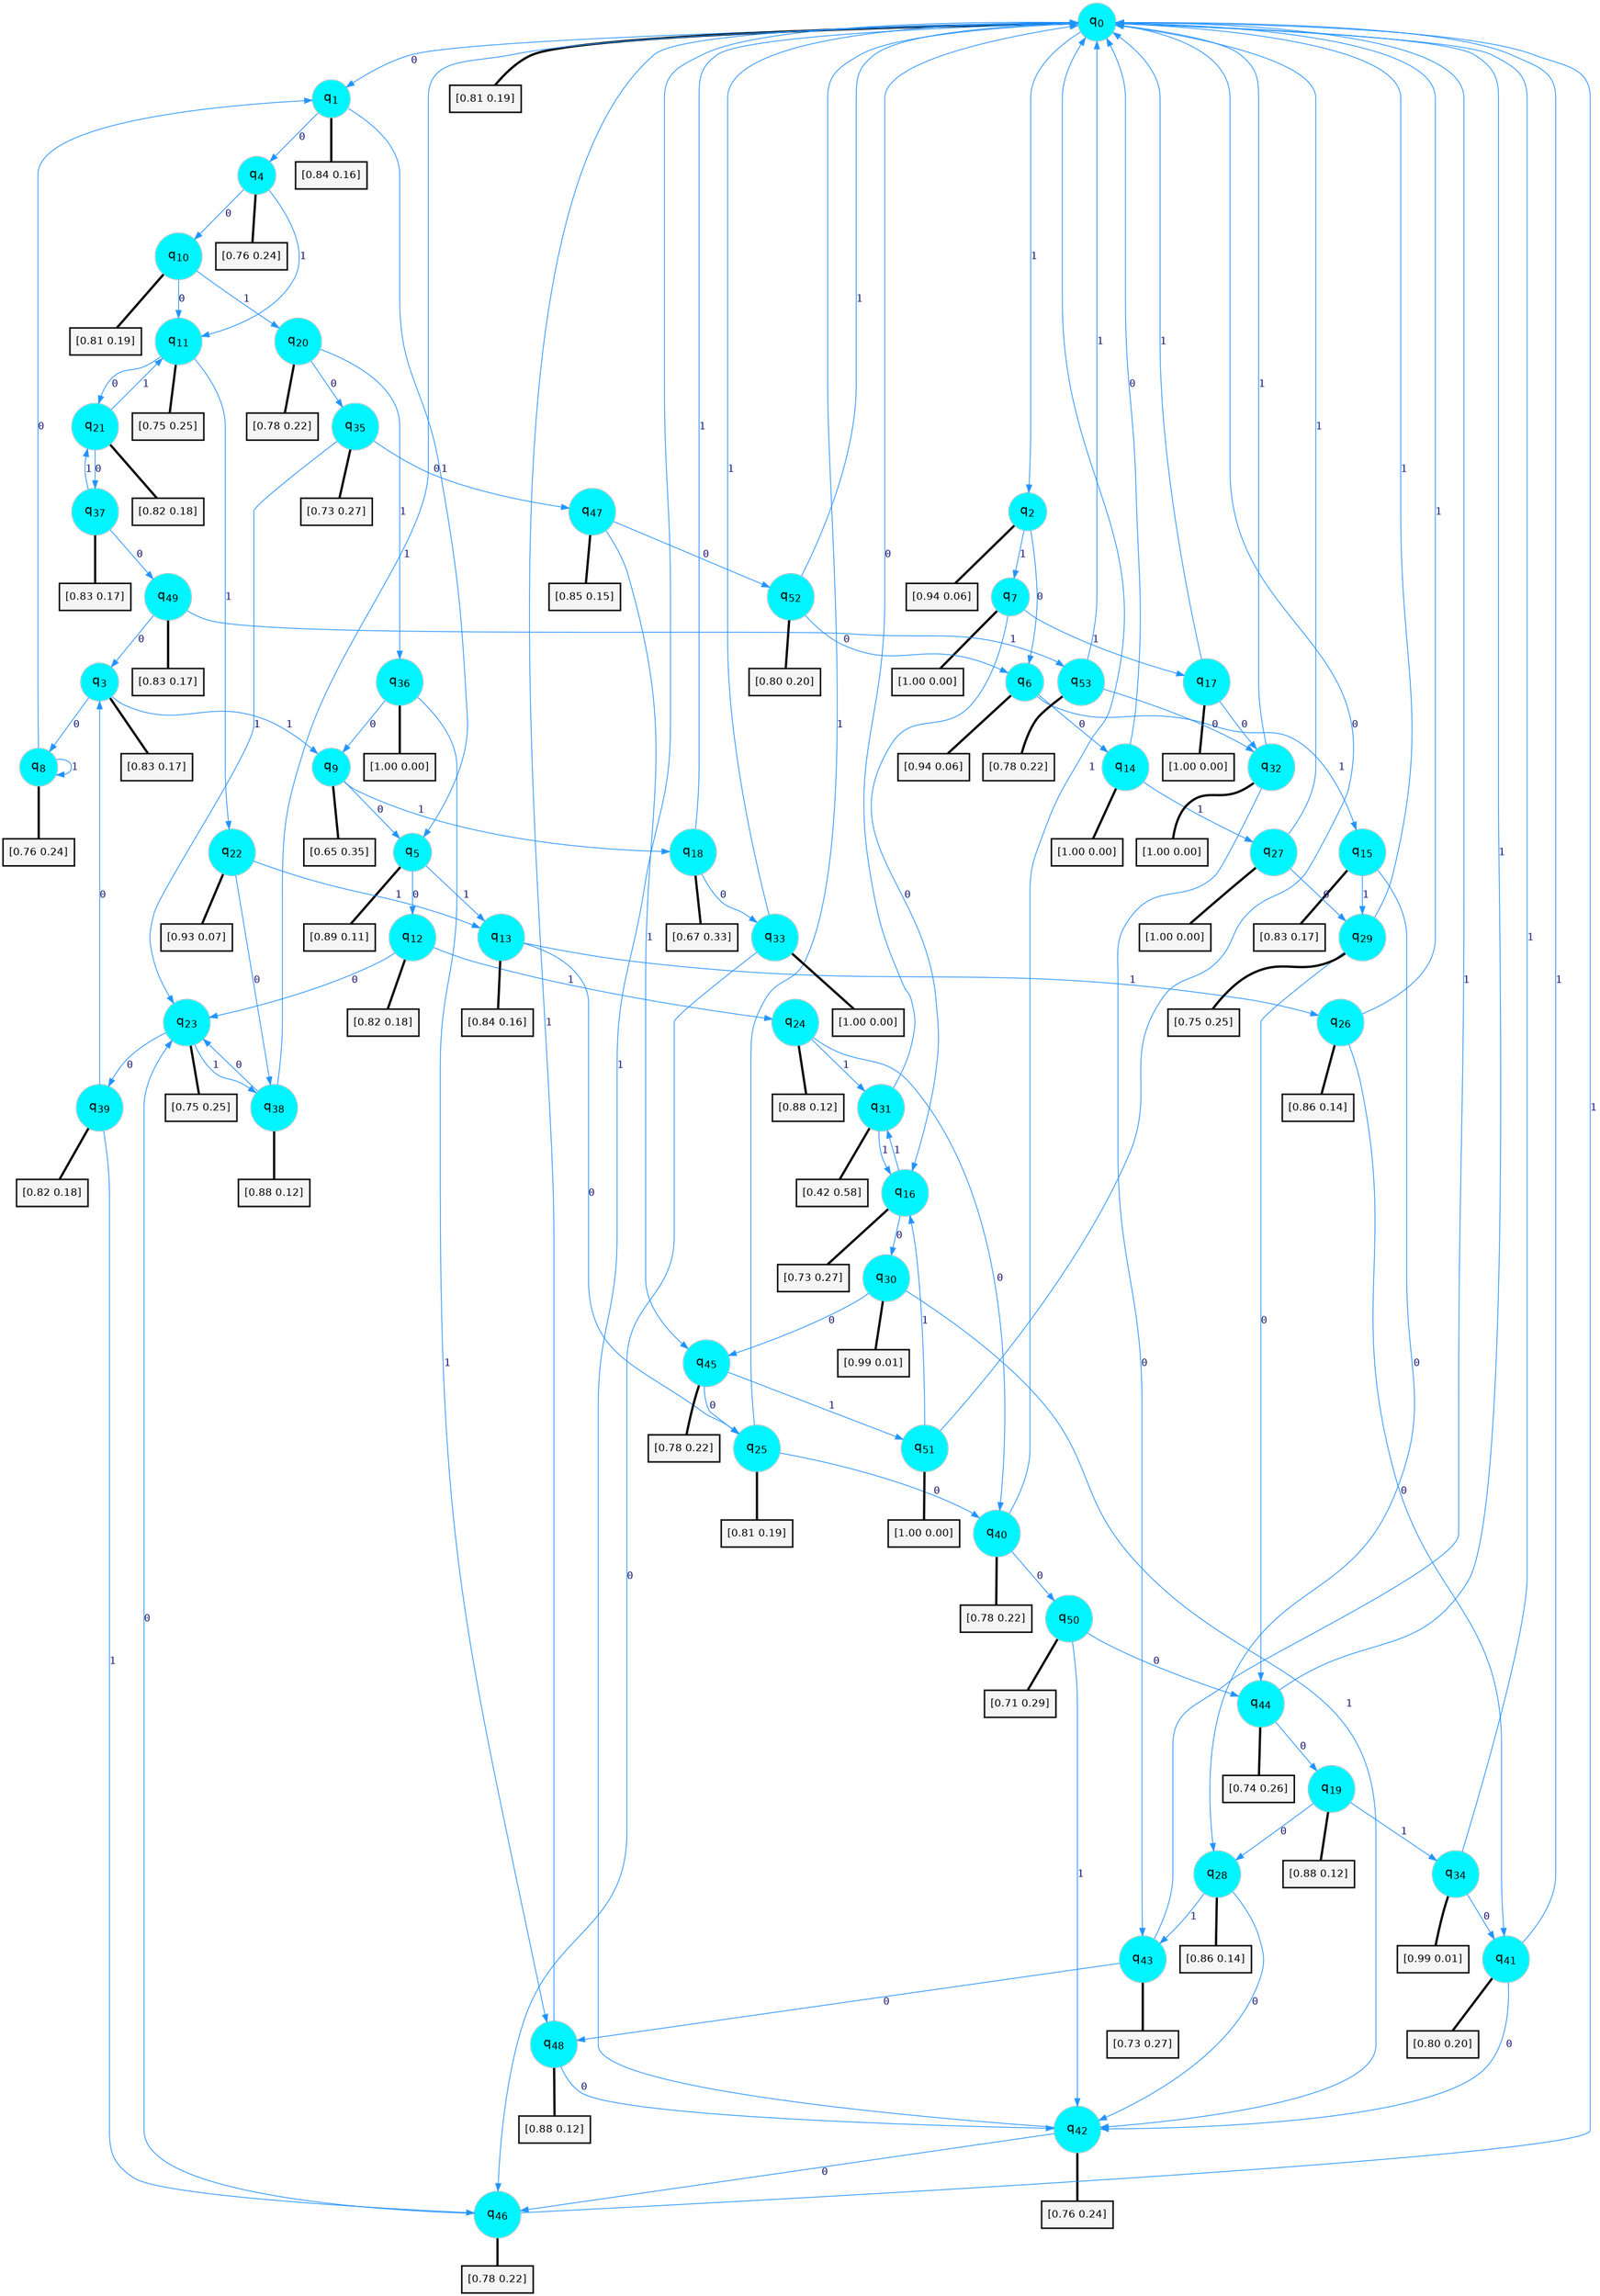 digraph G {
graph [
bgcolor=transparent, dpi=300, rankdir=TD, size="40,25"];
node [
color=gray, fillcolor=turquoise1, fontcolor=black, fontname=Helvetica, fontsize=16, fontweight=bold, shape=circle, style=filled];
edge [
arrowsize=1, color=dodgerblue1, fontcolor=midnightblue, fontname=courier, fontweight=bold, penwidth=1, style=solid, weight=20];
0[label=<q<SUB>0</SUB>>];
1[label=<q<SUB>1</SUB>>];
2[label=<q<SUB>2</SUB>>];
3[label=<q<SUB>3</SUB>>];
4[label=<q<SUB>4</SUB>>];
5[label=<q<SUB>5</SUB>>];
6[label=<q<SUB>6</SUB>>];
7[label=<q<SUB>7</SUB>>];
8[label=<q<SUB>8</SUB>>];
9[label=<q<SUB>9</SUB>>];
10[label=<q<SUB>10</SUB>>];
11[label=<q<SUB>11</SUB>>];
12[label=<q<SUB>12</SUB>>];
13[label=<q<SUB>13</SUB>>];
14[label=<q<SUB>14</SUB>>];
15[label=<q<SUB>15</SUB>>];
16[label=<q<SUB>16</SUB>>];
17[label=<q<SUB>17</SUB>>];
18[label=<q<SUB>18</SUB>>];
19[label=<q<SUB>19</SUB>>];
20[label=<q<SUB>20</SUB>>];
21[label=<q<SUB>21</SUB>>];
22[label=<q<SUB>22</SUB>>];
23[label=<q<SUB>23</SUB>>];
24[label=<q<SUB>24</SUB>>];
25[label=<q<SUB>25</SUB>>];
26[label=<q<SUB>26</SUB>>];
27[label=<q<SUB>27</SUB>>];
28[label=<q<SUB>28</SUB>>];
29[label=<q<SUB>29</SUB>>];
30[label=<q<SUB>30</SUB>>];
31[label=<q<SUB>31</SUB>>];
32[label=<q<SUB>32</SUB>>];
33[label=<q<SUB>33</SUB>>];
34[label=<q<SUB>34</SUB>>];
35[label=<q<SUB>35</SUB>>];
36[label=<q<SUB>36</SUB>>];
37[label=<q<SUB>37</SUB>>];
38[label=<q<SUB>38</SUB>>];
39[label=<q<SUB>39</SUB>>];
40[label=<q<SUB>40</SUB>>];
41[label=<q<SUB>41</SUB>>];
42[label=<q<SUB>42</SUB>>];
43[label=<q<SUB>43</SUB>>];
44[label=<q<SUB>44</SUB>>];
45[label=<q<SUB>45</SUB>>];
46[label=<q<SUB>46</SUB>>];
47[label=<q<SUB>47</SUB>>];
48[label=<q<SUB>48</SUB>>];
49[label=<q<SUB>49</SUB>>];
50[label=<q<SUB>50</SUB>>];
51[label=<q<SUB>51</SUB>>];
52[label=<q<SUB>52</SUB>>];
53[label=<q<SUB>53</SUB>>];
54[label="[0.81 0.19]", shape=box,fontcolor=black, fontname=Helvetica, fontsize=14, penwidth=2, fillcolor=whitesmoke,color=black];
55[label="[0.84 0.16]", shape=box,fontcolor=black, fontname=Helvetica, fontsize=14, penwidth=2, fillcolor=whitesmoke,color=black];
56[label="[0.94 0.06]", shape=box,fontcolor=black, fontname=Helvetica, fontsize=14, penwidth=2, fillcolor=whitesmoke,color=black];
57[label="[0.83 0.17]", shape=box,fontcolor=black, fontname=Helvetica, fontsize=14, penwidth=2, fillcolor=whitesmoke,color=black];
58[label="[0.76 0.24]", shape=box,fontcolor=black, fontname=Helvetica, fontsize=14, penwidth=2, fillcolor=whitesmoke,color=black];
59[label="[0.89 0.11]", shape=box,fontcolor=black, fontname=Helvetica, fontsize=14, penwidth=2, fillcolor=whitesmoke,color=black];
60[label="[0.94 0.06]", shape=box,fontcolor=black, fontname=Helvetica, fontsize=14, penwidth=2, fillcolor=whitesmoke,color=black];
61[label="[1.00 0.00]", shape=box,fontcolor=black, fontname=Helvetica, fontsize=14, penwidth=2, fillcolor=whitesmoke,color=black];
62[label="[0.76 0.24]", shape=box,fontcolor=black, fontname=Helvetica, fontsize=14, penwidth=2, fillcolor=whitesmoke,color=black];
63[label="[0.65 0.35]", shape=box,fontcolor=black, fontname=Helvetica, fontsize=14, penwidth=2, fillcolor=whitesmoke,color=black];
64[label="[0.81 0.19]", shape=box,fontcolor=black, fontname=Helvetica, fontsize=14, penwidth=2, fillcolor=whitesmoke,color=black];
65[label="[0.75 0.25]", shape=box,fontcolor=black, fontname=Helvetica, fontsize=14, penwidth=2, fillcolor=whitesmoke,color=black];
66[label="[0.82 0.18]", shape=box,fontcolor=black, fontname=Helvetica, fontsize=14, penwidth=2, fillcolor=whitesmoke,color=black];
67[label="[0.84 0.16]", shape=box,fontcolor=black, fontname=Helvetica, fontsize=14, penwidth=2, fillcolor=whitesmoke,color=black];
68[label="[1.00 0.00]", shape=box,fontcolor=black, fontname=Helvetica, fontsize=14, penwidth=2, fillcolor=whitesmoke,color=black];
69[label="[0.83 0.17]", shape=box,fontcolor=black, fontname=Helvetica, fontsize=14, penwidth=2, fillcolor=whitesmoke,color=black];
70[label="[0.73 0.27]", shape=box,fontcolor=black, fontname=Helvetica, fontsize=14, penwidth=2, fillcolor=whitesmoke,color=black];
71[label="[1.00 0.00]", shape=box,fontcolor=black, fontname=Helvetica, fontsize=14, penwidth=2, fillcolor=whitesmoke,color=black];
72[label="[0.67 0.33]", shape=box,fontcolor=black, fontname=Helvetica, fontsize=14, penwidth=2, fillcolor=whitesmoke,color=black];
73[label="[0.88 0.12]", shape=box,fontcolor=black, fontname=Helvetica, fontsize=14, penwidth=2, fillcolor=whitesmoke,color=black];
74[label="[0.78 0.22]", shape=box,fontcolor=black, fontname=Helvetica, fontsize=14, penwidth=2, fillcolor=whitesmoke,color=black];
75[label="[0.82 0.18]", shape=box,fontcolor=black, fontname=Helvetica, fontsize=14, penwidth=2, fillcolor=whitesmoke,color=black];
76[label="[0.93 0.07]", shape=box,fontcolor=black, fontname=Helvetica, fontsize=14, penwidth=2, fillcolor=whitesmoke,color=black];
77[label="[0.75 0.25]", shape=box,fontcolor=black, fontname=Helvetica, fontsize=14, penwidth=2, fillcolor=whitesmoke,color=black];
78[label="[0.88 0.12]", shape=box,fontcolor=black, fontname=Helvetica, fontsize=14, penwidth=2, fillcolor=whitesmoke,color=black];
79[label="[0.81 0.19]", shape=box,fontcolor=black, fontname=Helvetica, fontsize=14, penwidth=2, fillcolor=whitesmoke,color=black];
80[label="[0.86 0.14]", shape=box,fontcolor=black, fontname=Helvetica, fontsize=14, penwidth=2, fillcolor=whitesmoke,color=black];
81[label="[1.00 0.00]", shape=box,fontcolor=black, fontname=Helvetica, fontsize=14, penwidth=2, fillcolor=whitesmoke,color=black];
82[label="[0.86 0.14]", shape=box,fontcolor=black, fontname=Helvetica, fontsize=14, penwidth=2, fillcolor=whitesmoke,color=black];
83[label="[0.75 0.25]", shape=box,fontcolor=black, fontname=Helvetica, fontsize=14, penwidth=2, fillcolor=whitesmoke,color=black];
84[label="[0.99 0.01]", shape=box,fontcolor=black, fontname=Helvetica, fontsize=14, penwidth=2, fillcolor=whitesmoke,color=black];
85[label="[0.42 0.58]", shape=box,fontcolor=black, fontname=Helvetica, fontsize=14, penwidth=2, fillcolor=whitesmoke,color=black];
86[label="[1.00 0.00]", shape=box,fontcolor=black, fontname=Helvetica, fontsize=14, penwidth=2, fillcolor=whitesmoke,color=black];
87[label="[1.00 0.00]", shape=box,fontcolor=black, fontname=Helvetica, fontsize=14, penwidth=2, fillcolor=whitesmoke,color=black];
88[label="[0.99 0.01]", shape=box,fontcolor=black, fontname=Helvetica, fontsize=14, penwidth=2, fillcolor=whitesmoke,color=black];
89[label="[0.73 0.27]", shape=box,fontcolor=black, fontname=Helvetica, fontsize=14, penwidth=2, fillcolor=whitesmoke,color=black];
90[label="[1.00 0.00]", shape=box,fontcolor=black, fontname=Helvetica, fontsize=14, penwidth=2, fillcolor=whitesmoke,color=black];
91[label="[0.83 0.17]", shape=box,fontcolor=black, fontname=Helvetica, fontsize=14, penwidth=2, fillcolor=whitesmoke,color=black];
92[label="[0.88 0.12]", shape=box,fontcolor=black, fontname=Helvetica, fontsize=14, penwidth=2, fillcolor=whitesmoke,color=black];
93[label="[0.82 0.18]", shape=box,fontcolor=black, fontname=Helvetica, fontsize=14, penwidth=2, fillcolor=whitesmoke,color=black];
94[label="[0.78 0.22]", shape=box,fontcolor=black, fontname=Helvetica, fontsize=14, penwidth=2, fillcolor=whitesmoke,color=black];
95[label="[0.80 0.20]", shape=box,fontcolor=black, fontname=Helvetica, fontsize=14, penwidth=2, fillcolor=whitesmoke,color=black];
96[label="[0.76 0.24]", shape=box,fontcolor=black, fontname=Helvetica, fontsize=14, penwidth=2, fillcolor=whitesmoke,color=black];
97[label="[0.73 0.27]", shape=box,fontcolor=black, fontname=Helvetica, fontsize=14, penwidth=2, fillcolor=whitesmoke,color=black];
98[label="[0.74 0.26]", shape=box,fontcolor=black, fontname=Helvetica, fontsize=14, penwidth=2, fillcolor=whitesmoke,color=black];
99[label="[0.78 0.22]", shape=box,fontcolor=black, fontname=Helvetica, fontsize=14, penwidth=2, fillcolor=whitesmoke,color=black];
100[label="[0.78 0.22]", shape=box,fontcolor=black, fontname=Helvetica, fontsize=14, penwidth=2, fillcolor=whitesmoke,color=black];
101[label="[0.85 0.15]", shape=box,fontcolor=black, fontname=Helvetica, fontsize=14, penwidth=2, fillcolor=whitesmoke,color=black];
102[label="[0.88 0.12]", shape=box,fontcolor=black, fontname=Helvetica, fontsize=14, penwidth=2, fillcolor=whitesmoke,color=black];
103[label="[0.83 0.17]", shape=box,fontcolor=black, fontname=Helvetica, fontsize=14, penwidth=2, fillcolor=whitesmoke,color=black];
104[label="[0.71 0.29]", shape=box,fontcolor=black, fontname=Helvetica, fontsize=14, penwidth=2, fillcolor=whitesmoke,color=black];
105[label="[1.00 0.00]", shape=box,fontcolor=black, fontname=Helvetica, fontsize=14, penwidth=2, fillcolor=whitesmoke,color=black];
106[label="[0.80 0.20]", shape=box,fontcolor=black, fontname=Helvetica, fontsize=14, penwidth=2, fillcolor=whitesmoke,color=black];
107[label="[0.78 0.22]", shape=box,fontcolor=black, fontname=Helvetica, fontsize=14, penwidth=2, fillcolor=whitesmoke,color=black];
0->1 [label=0];
0->2 [label=1];
0->54 [arrowhead=none, penwidth=3,color=black];
1->4 [label=0];
1->5 [label=1];
1->55 [arrowhead=none, penwidth=3,color=black];
2->6 [label=0];
2->7 [label=1];
2->56 [arrowhead=none, penwidth=3,color=black];
3->8 [label=0];
3->9 [label=1];
3->57 [arrowhead=none, penwidth=3,color=black];
4->10 [label=0];
4->11 [label=1];
4->58 [arrowhead=none, penwidth=3,color=black];
5->12 [label=0];
5->13 [label=1];
5->59 [arrowhead=none, penwidth=3,color=black];
6->14 [label=0];
6->15 [label=1];
6->60 [arrowhead=none, penwidth=3,color=black];
7->16 [label=0];
7->17 [label=1];
7->61 [arrowhead=none, penwidth=3,color=black];
8->1 [label=0];
8->8 [label=1];
8->62 [arrowhead=none, penwidth=3,color=black];
9->5 [label=0];
9->18 [label=1];
9->63 [arrowhead=none, penwidth=3,color=black];
10->11 [label=0];
10->20 [label=1];
10->64 [arrowhead=none, penwidth=3,color=black];
11->21 [label=0];
11->22 [label=1];
11->65 [arrowhead=none, penwidth=3,color=black];
12->23 [label=0];
12->24 [label=1];
12->66 [arrowhead=none, penwidth=3,color=black];
13->25 [label=0];
13->26 [label=1];
13->67 [arrowhead=none, penwidth=3,color=black];
14->0 [label=0];
14->27 [label=1];
14->68 [arrowhead=none, penwidth=3,color=black];
15->28 [label=0];
15->29 [label=1];
15->69 [arrowhead=none, penwidth=3,color=black];
16->30 [label=0];
16->31 [label=1];
16->70 [arrowhead=none, penwidth=3,color=black];
17->32 [label=0];
17->0 [label=1];
17->71 [arrowhead=none, penwidth=3,color=black];
18->33 [label=0];
18->0 [label=1];
18->72 [arrowhead=none, penwidth=3,color=black];
19->28 [label=0];
19->34 [label=1];
19->73 [arrowhead=none, penwidth=3,color=black];
20->35 [label=0];
20->36 [label=1];
20->74 [arrowhead=none, penwidth=3,color=black];
21->37 [label=0];
21->11 [label=1];
21->75 [arrowhead=none, penwidth=3,color=black];
22->38 [label=0];
22->13 [label=1];
22->76 [arrowhead=none, penwidth=3,color=black];
23->39 [label=0];
23->38 [label=1];
23->77 [arrowhead=none, penwidth=3,color=black];
24->40 [label=0];
24->31 [label=1];
24->78 [arrowhead=none, penwidth=3,color=black];
25->40 [label=0];
25->0 [label=1];
25->79 [arrowhead=none, penwidth=3,color=black];
26->41 [label=0];
26->0 [label=1];
26->80 [arrowhead=none, penwidth=3,color=black];
27->29 [label=0];
27->0 [label=1];
27->81 [arrowhead=none, penwidth=3,color=black];
28->42 [label=0];
28->43 [label=1];
28->82 [arrowhead=none, penwidth=3,color=black];
29->44 [label=0];
29->0 [label=1];
29->83 [arrowhead=none, penwidth=3,color=black];
30->45 [label=0];
30->42 [label=1];
30->84 [arrowhead=none, penwidth=3,color=black];
31->0 [label=0];
31->16 [label=1];
31->85 [arrowhead=none, penwidth=3,color=black];
32->43 [label=0];
32->0 [label=1];
32->86 [arrowhead=none, penwidth=3,color=black];
33->46 [label=0];
33->0 [label=1];
33->87 [arrowhead=none, penwidth=3,color=black];
34->41 [label=0];
34->0 [label=1];
34->88 [arrowhead=none, penwidth=3,color=black];
35->47 [label=0];
35->23 [label=1];
35->89 [arrowhead=none, penwidth=3,color=black];
36->9 [label=0];
36->48 [label=1];
36->90 [arrowhead=none, penwidth=3,color=black];
37->49 [label=0];
37->21 [label=1];
37->91 [arrowhead=none, penwidth=3,color=black];
38->23 [label=0];
38->0 [label=1];
38->92 [arrowhead=none, penwidth=3,color=black];
39->3 [label=0];
39->46 [label=1];
39->93 [arrowhead=none, penwidth=3,color=black];
40->50 [label=0];
40->0 [label=1];
40->94 [arrowhead=none, penwidth=3,color=black];
41->42 [label=0];
41->0 [label=1];
41->95 [arrowhead=none, penwidth=3,color=black];
42->46 [label=0];
42->0 [label=1];
42->96 [arrowhead=none, penwidth=3,color=black];
43->48 [label=0];
43->0 [label=1];
43->97 [arrowhead=none, penwidth=3,color=black];
44->19 [label=0];
44->0 [label=1];
44->98 [arrowhead=none, penwidth=3,color=black];
45->25 [label=0];
45->51 [label=1];
45->99 [arrowhead=none, penwidth=3,color=black];
46->23 [label=0];
46->0 [label=1];
46->100 [arrowhead=none, penwidth=3,color=black];
47->52 [label=0];
47->45 [label=1];
47->101 [arrowhead=none, penwidth=3,color=black];
48->42 [label=0];
48->0 [label=1];
48->102 [arrowhead=none, penwidth=3,color=black];
49->3 [label=0];
49->53 [label=1];
49->103 [arrowhead=none, penwidth=3,color=black];
50->44 [label=0];
50->42 [label=1];
50->104 [arrowhead=none, penwidth=3,color=black];
51->0 [label=0];
51->16 [label=1];
51->105 [arrowhead=none, penwidth=3,color=black];
52->6 [label=0];
52->0 [label=1];
52->106 [arrowhead=none, penwidth=3,color=black];
53->32 [label=0];
53->0 [label=1];
53->107 [arrowhead=none, penwidth=3,color=black];
}
